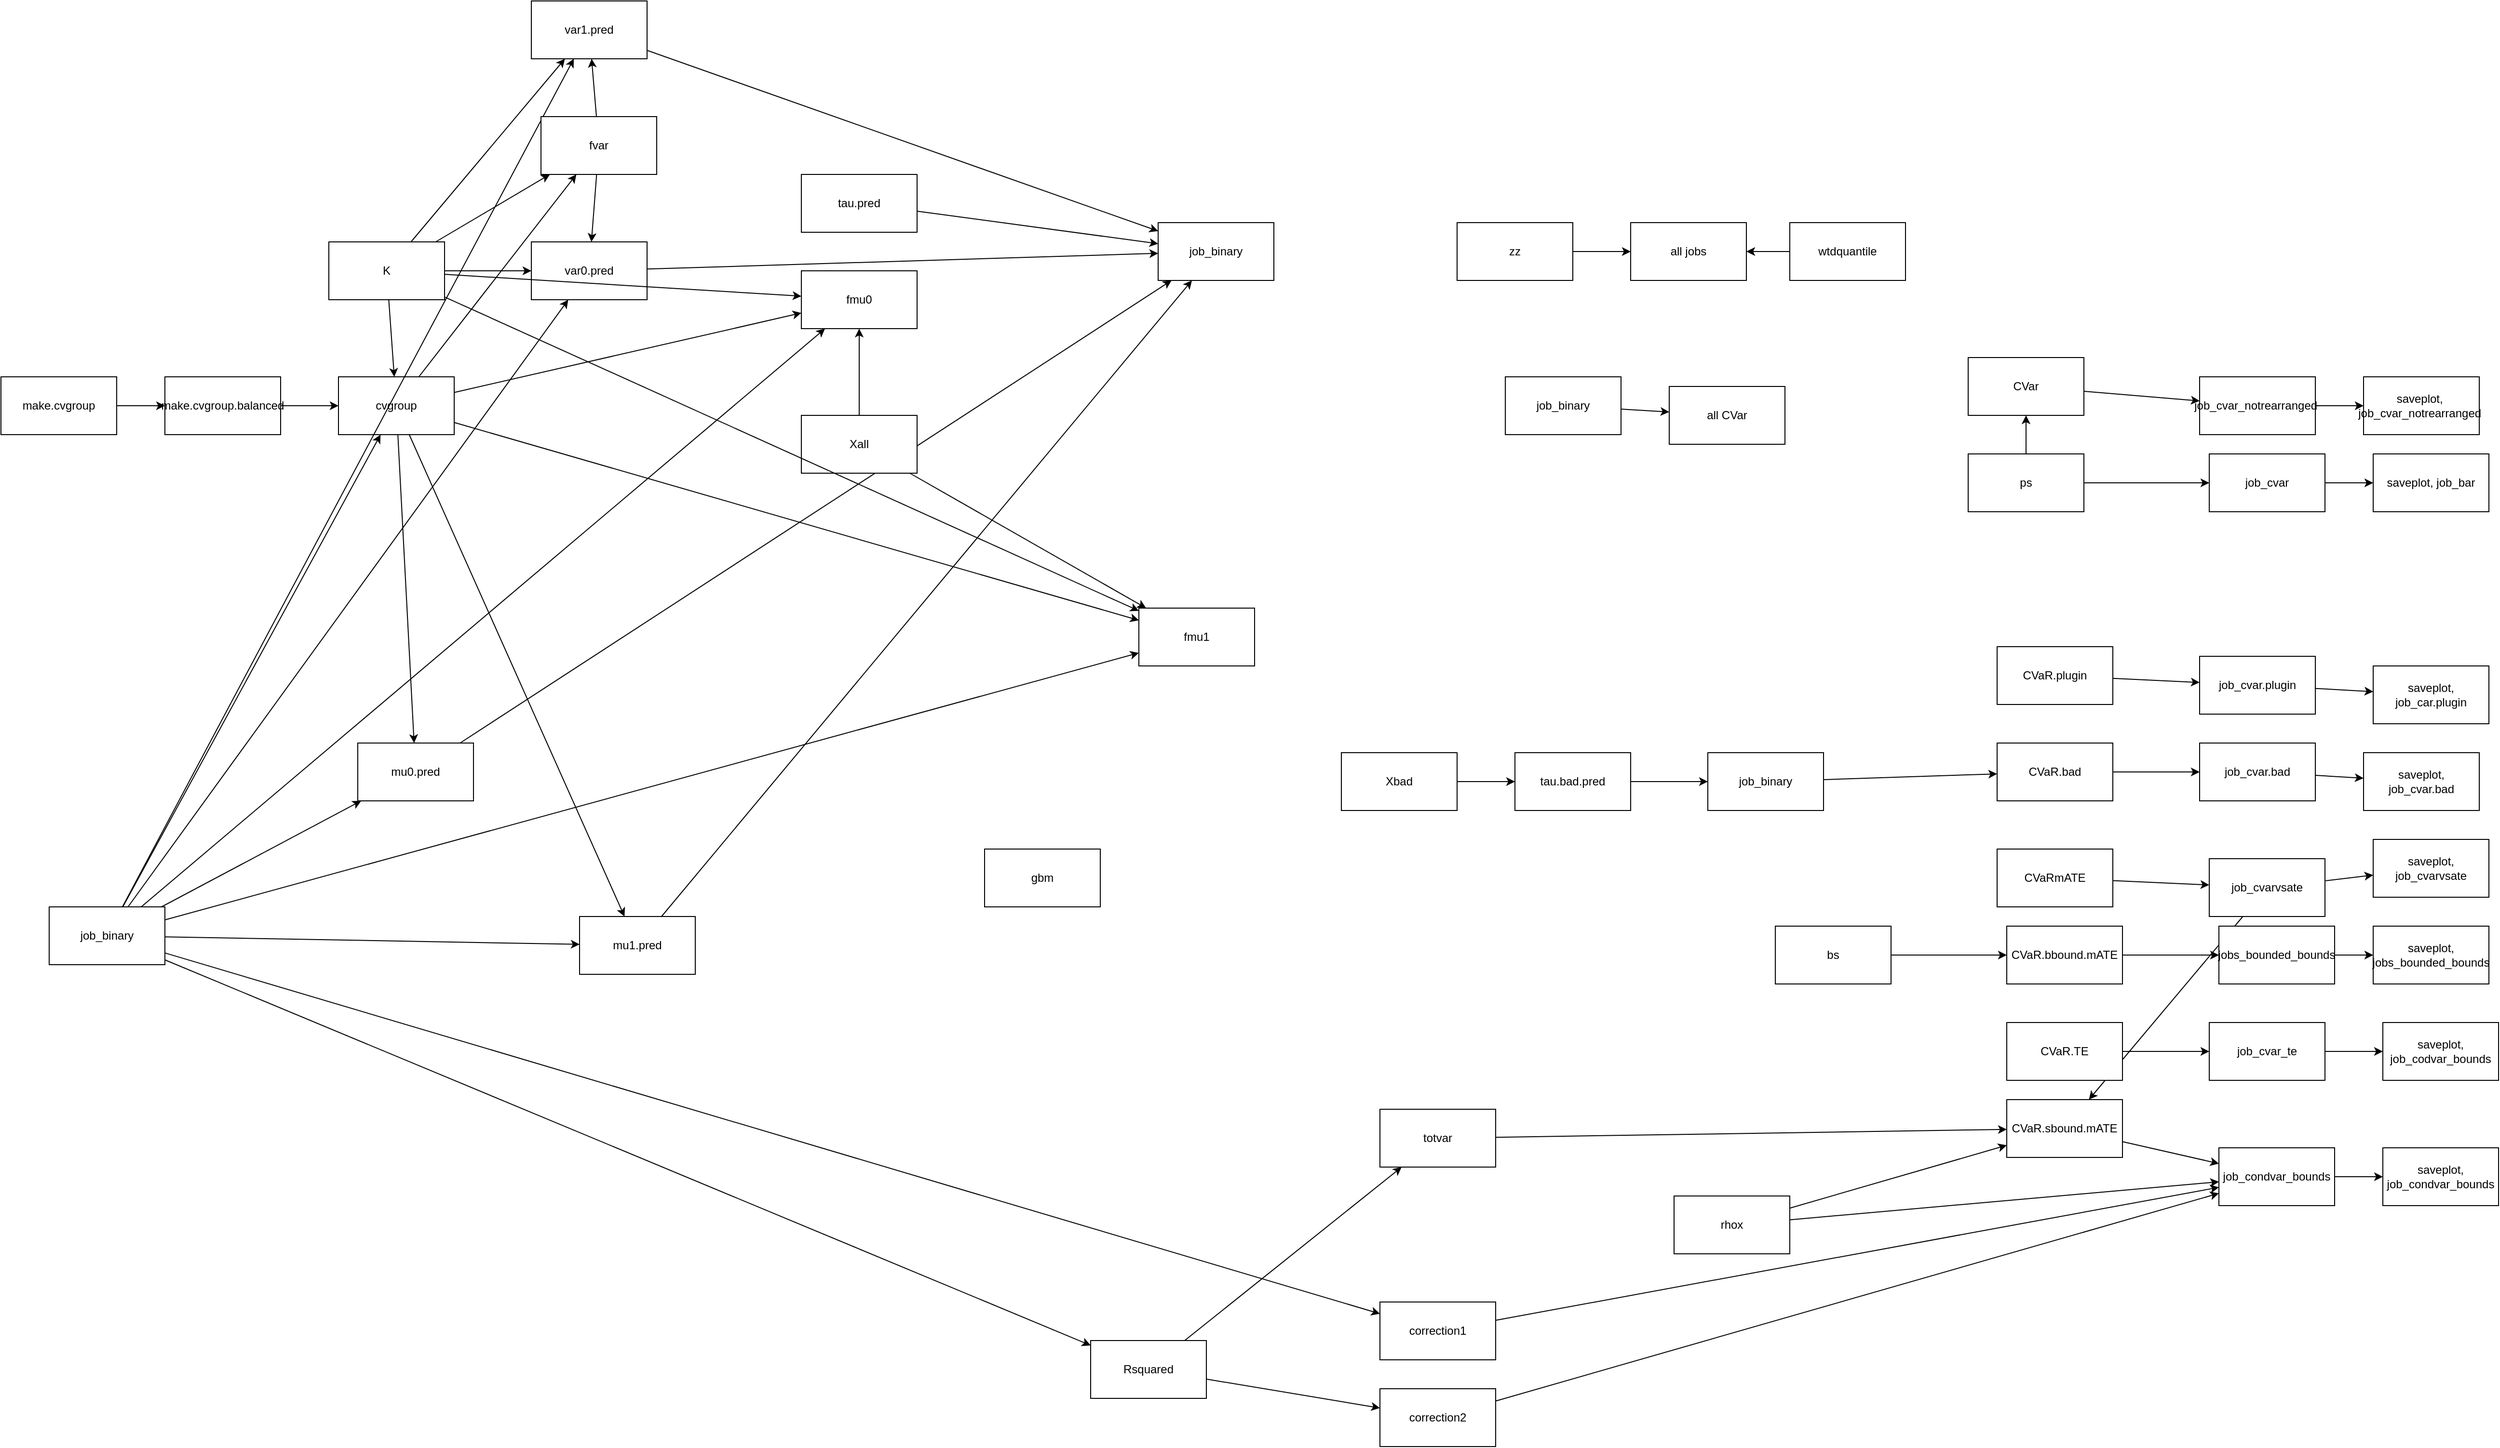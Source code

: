 <mxfile>
    <diagram id="I-GQMskVxhY4szGE62NP" name="Page-1">
        <mxGraphModel dx="5470" dy="3723" grid="1" gridSize="10" guides="1" tooltips="1" connect="1" arrows="1" fold="1" page="1" pageScale="1" pageWidth="850" pageHeight="1100" math="0" shadow="0">
            <root>
                <mxCell id="0"/>
                <mxCell id="1" parent="0"/>
                <mxCell id="79" style="edgeStyle=none;html=1;" edge="1" parent="1" source="2" target="3">
                    <mxGeometry relative="1" as="geometry"/>
                </mxCell>
                <mxCell id="2" value="make.cvgroup" style="whiteSpace=wrap;html=1;" vertex="1" parent="1">
                    <mxGeometry x="-580" y="190" width="120" height="60" as="geometry"/>
                </mxCell>
                <mxCell id="82" style="edgeStyle=none;html=1;" edge="1" parent="1" source="3" target="4">
                    <mxGeometry relative="1" as="geometry"/>
                </mxCell>
                <mxCell id="3" value="make.cvgroup.balanced" style="whiteSpace=wrap;html=1;" vertex="1" parent="1">
                    <mxGeometry x="-410" y="190" width="120" height="60" as="geometry"/>
                </mxCell>
                <mxCell id="91" style="edgeStyle=none;html=1;" edge="1" parent="1" source="4" target="14">
                    <mxGeometry relative="1" as="geometry"/>
                </mxCell>
                <mxCell id="92" style="edgeStyle=none;html=1;" edge="1" parent="1" source="4" target="15">
                    <mxGeometry relative="1" as="geometry"/>
                </mxCell>
                <mxCell id="93" style="edgeStyle=none;html=1;" edge="1" parent="1" source="4" target="6">
                    <mxGeometry relative="1" as="geometry"/>
                </mxCell>
                <mxCell id="94" style="edgeStyle=none;html=1;" edge="1" parent="1" source="4" target="7">
                    <mxGeometry relative="1" as="geometry"/>
                </mxCell>
                <mxCell id="95" style="edgeStyle=none;html=1;" edge="1" parent="1" source="4" target="13">
                    <mxGeometry relative="1" as="geometry"/>
                </mxCell>
                <mxCell id="4" value="cvgroup" style="whiteSpace=wrap;html=1;" vertex="1" parent="1">
                    <mxGeometry x="-230" y="190" width="120" height="60" as="geometry"/>
                </mxCell>
                <mxCell id="96" style="edgeStyle=none;html=1;" edge="1" parent="1" source="6" target="71">
                    <mxGeometry relative="1" as="geometry"/>
                </mxCell>
                <mxCell id="6" value="mu0.pred" style="whiteSpace=wrap;html=1;" vertex="1" parent="1">
                    <mxGeometry x="-210" y="570" width="120" height="60" as="geometry"/>
                </mxCell>
                <mxCell id="97" style="edgeStyle=none;html=1;" edge="1" parent="1" source="7" target="71">
                    <mxGeometry relative="1" as="geometry"/>
                </mxCell>
                <mxCell id="7" value="mu1.pred" style="whiteSpace=wrap;html=1;" vertex="1" parent="1">
                    <mxGeometry x="20" y="750" width="120" height="60" as="geometry"/>
                </mxCell>
                <mxCell id="98" style="edgeStyle=none;html=1;" edge="1" parent="1" source="8" target="71">
                    <mxGeometry relative="1" as="geometry"/>
                </mxCell>
                <mxCell id="8" value="tau.pred" style="whiteSpace=wrap;html=1;" vertex="1" parent="1">
                    <mxGeometry x="250" y="-20" width="120" height="60" as="geometry"/>
                </mxCell>
                <mxCell id="9" value="gbm" style="whiteSpace=wrap;html=1;" vertex="1" parent="1">
                    <mxGeometry x="440" y="680" width="120" height="60" as="geometry"/>
                </mxCell>
                <mxCell id="61" style="edgeStyle=none;html=1;" edge="1" parent="1" source="10" target="4">
                    <mxGeometry relative="1" as="geometry"/>
                </mxCell>
                <mxCell id="62" style="edgeStyle=none;html=1;" edge="1" parent="1" source="10" target="6">
                    <mxGeometry relative="1" as="geometry"/>
                </mxCell>
                <mxCell id="63" style="edgeStyle=none;html=1;" edge="1" parent="1" source="10" target="7">
                    <mxGeometry relative="1" as="geometry"/>
                </mxCell>
                <mxCell id="64" style="edgeStyle=none;html=1;" edge="1" parent="1" source="10" target="14">
                    <mxGeometry relative="1" as="geometry"/>
                </mxCell>
                <mxCell id="65" style="edgeStyle=none;html=1;" edge="1" parent="1" source="10" target="15">
                    <mxGeometry relative="1" as="geometry"/>
                </mxCell>
                <mxCell id="66" style="edgeStyle=none;html=1;" edge="1" parent="1" source="10" target="11">
                    <mxGeometry relative="1" as="geometry"/>
                </mxCell>
                <mxCell id="67" style="edgeStyle=none;html=1;" edge="1" parent="1" source="10" target="12">
                    <mxGeometry relative="1" as="geometry"/>
                </mxCell>
                <mxCell id="68" style="edgeStyle=none;html=1;" edge="1" parent="1" source="10" target="16">
                    <mxGeometry relative="1" as="geometry"/>
                </mxCell>
                <mxCell id="69" style="edgeStyle=none;html=1;" edge="1" parent="1" source="10" target="17">
                    <mxGeometry relative="1" as="geometry"/>
                </mxCell>
                <mxCell id="10" value="job_binary" style="whiteSpace=wrap;html=1;" vertex="1" parent="1">
                    <mxGeometry x="-530" y="740" width="120" height="60" as="geometry"/>
                </mxCell>
                <mxCell id="102" style="edgeStyle=none;html=1;" edge="1" parent="1" source="11" target="71">
                    <mxGeometry relative="1" as="geometry"/>
                </mxCell>
                <mxCell id="11" value="var0.pred" style="whiteSpace=wrap;html=1;" vertex="1" parent="1">
                    <mxGeometry x="-30" y="50" width="120" height="60" as="geometry"/>
                </mxCell>
                <mxCell id="103" style="edgeStyle=none;html=1;" edge="1" parent="1" source="12" target="71">
                    <mxGeometry relative="1" as="geometry"/>
                </mxCell>
                <mxCell id="12" value="var1.pred" style="whiteSpace=wrap;html=1;" vertex="1" parent="1">
                    <mxGeometry x="-30" y="-200" width="120" height="60" as="geometry"/>
                </mxCell>
                <mxCell id="100" style="edgeStyle=none;html=1;" edge="1" parent="1" source="13" target="11">
                    <mxGeometry relative="1" as="geometry"/>
                </mxCell>
                <mxCell id="101" style="edgeStyle=none;html=1;" edge="1" parent="1" source="13" target="12">
                    <mxGeometry relative="1" as="geometry"/>
                </mxCell>
                <mxCell id="13" value="fvar" style="whiteSpace=wrap;html=1;" vertex="1" parent="1">
                    <mxGeometry x="-20" y="-80" width="120" height="60" as="geometry"/>
                </mxCell>
                <mxCell id="14" value="fmu0" style="whiteSpace=wrap;html=1;" vertex="1" parent="1">
                    <mxGeometry x="250" y="80" width="120" height="60" as="geometry"/>
                </mxCell>
                <mxCell id="15" value="fmu1" style="whiteSpace=wrap;html=1;" vertex="1" parent="1">
                    <mxGeometry x="600" y="430" width="120" height="60" as="geometry"/>
                </mxCell>
                <mxCell id="105" style="edgeStyle=none;html=1;" edge="1" parent="1" source="16" target="48">
                    <mxGeometry relative="1" as="geometry"/>
                </mxCell>
                <mxCell id="16" value="correction1" style="whiteSpace=wrap;html=1;" vertex="1" parent="1">
                    <mxGeometry x="850" y="1150" width="120" height="60" as="geometry"/>
                </mxCell>
                <mxCell id="106" style="edgeStyle=none;html=1;" edge="1" parent="1" source="17" target="18">
                    <mxGeometry relative="1" as="geometry"/>
                </mxCell>
                <mxCell id="107" style="edgeStyle=none;html=1;" edge="1" parent="1" source="17" target="45">
                    <mxGeometry relative="1" as="geometry"/>
                </mxCell>
                <mxCell id="17" value="Rsquared" style="whiteSpace=wrap;html=1;" vertex="1" parent="1">
                    <mxGeometry x="550" y="1190" width="120" height="60" as="geometry"/>
                </mxCell>
                <mxCell id="108" style="edgeStyle=none;html=1;" edge="1" parent="1" source="18" target="48">
                    <mxGeometry relative="1" as="geometry"/>
                </mxCell>
                <mxCell id="18" value="correction2" style="whiteSpace=wrap;html=1;" vertex="1" parent="1">
                    <mxGeometry x="850" y="1240" width="120" height="60" as="geometry"/>
                </mxCell>
                <mxCell id="113" style="edgeStyle=none;html=1;startArrow=none;" edge="1" parent="1" source="38" target="47">
                    <mxGeometry relative="1" as="geometry"/>
                </mxCell>
                <mxCell id="114" style="edgeStyle=none;html=1;" edge="1" parent="1" source="20" target="22">
                    <mxGeometry relative="1" as="geometry"/>
                </mxCell>
                <mxCell id="115" style="edgeStyle=none;html=1;" edge="1" parent="1" source="20" target="23">
                    <mxGeometry relative="1" as="geometry"/>
                </mxCell>
                <mxCell id="20" value="ps" style="whiteSpace=wrap;html=1;" vertex="1" parent="1">
                    <mxGeometry x="1460" y="270" width="120" height="60" as="geometry"/>
                </mxCell>
                <mxCell id="130" style="edgeStyle=none;html=1;" edge="1" parent="1" source="21" target="129">
                    <mxGeometry relative="1" as="geometry"/>
                </mxCell>
                <mxCell id="21" value="zz" style="whiteSpace=wrap;html=1;" vertex="1" parent="1">
                    <mxGeometry x="930" y="30" width="120" height="60" as="geometry"/>
                </mxCell>
                <mxCell id="132" style="edgeStyle=none;html=1;" edge="1" parent="1" source="22" target="25">
                    <mxGeometry relative="1" as="geometry"/>
                </mxCell>
                <mxCell id="22" value="CVar" style="whiteSpace=wrap;html=1;" vertex="1" parent="1">
                    <mxGeometry x="1460" y="170" width="120" height="60" as="geometry"/>
                </mxCell>
                <mxCell id="117" style="edgeStyle=none;html=1;" edge="1" parent="1" source="23" target="24">
                    <mxGeometry relative="1" as="geometry"/>
                </mxCell>
                <mxCell id="23" value="job_cvar" style="whiteSpace=wrap;html=1;" vertex="1" parent="1">
                    <mxGeometry x="1710" y="270" width="120" height="60" as="geometry"/>
                </mxCell>
                <mxCell id="24" value="saveplot, job_bar" style="whiteSpace=wrap;html=1;" vertex="1" parent="1">
                    <mxGeometry x="1880" y="270" width="120" height="60" as="geometry"/>
                </mxCell>
                <mxCell id="131" style="edgeStyle=none;html=1;" edge="1" parent="1" source="25" target="26">
                    <mxGeometry relative="1" as="geometry"/>
                </mxCell>
                <mxCell id="25" value="job_cvar_notrearranged&amp;nbsp;" style="whiteSpace=wrap;html=1;" vertex="1" parent="1">
                    <mxGeometry x="1700" y="190" width="120" height="60" as="geometry"/>
                </mxCell>
                <mxCell id="26" value="saveplot,&amp;nbsp;&lt;br&gt;job_cvar_notrearranged&amp;nbsp;" style="whiteSpace=wrap;html=1;" vertex="1" parent="1">
                    <mxGeometry x="1870" y="190" width="120" height="60" as="geometry"/>
                </mxCell>
                <mxCell id="127" style="edgeStyle=none;html=1;" edge="1" parent="1" source="27" target="28">
                    <mxGeometry relative="1" as="geometry"/>
                </mxCell>
                <mxCell id="27" value="CVaR.plugin" style="whiteSpace=wrap;html=1;" vertex="1" parent="1">
                    <mxGeometry x="1490" y="470" width="120" height="60" as="geometry"/>
                </mxCell>
                <mxCell id="128" style="edgeStyle=none;html=1;" edge="1" parent="1" source="28" target="29">
                    <mxGeometry relative="1" as="geometry"/>
                </mxCell>
                <mxCell id="28" value="job_cvar.plugin" style="whiteSpace=wrap;html=1;" vertex="1" parent="1">
                    <mxGeometry x="1700" y="480" width="120" height="60" as="geometry"/>
                </mxCell>
                <mxCell id="29" value="saveplot, job_car.plugin" style="whiteSpace=wrap;html=1;" vertex="1" parent="1">
                    <mxGeometry x="1880" y="490" width="120" height="60" as="geometry"/>
                </mxCell>
                <mxCell id="143" style="edgeStyle=none;html=1;" edge="1" parent="1" source="30" target="31">
                    <mxGeometry relative="1" as="geometry"/>
                </mxCell>
                <mxCell id="30" value="Xbad" style="whiteSpace=wrap;html=1;" vertex="1" parent="1">
                    <mxGeometry x="810" y="580" width="120" height="60" as="geometry"/>
                </mxCell>
                <mxCell id="146" style="edgeStyle=none;html=1;" edge="1" parent="1" source="31" target="144">
                    <mxGeometry relative="1" as="geometry"/>
                </mxCell>
                <mxCell id="31" value="tau.bad.pred" style="whiteSpace=wrap;html=1;" vertex="1" parent="1">
                    <mxGeometry x="990" y="580" width="120" height="60" as="geometry"/>
                </mxCell>
                <mxCell id="125" style="edgeStyle=none;html=1;" edge="1" parent="1" source="33" target="34">
                    <mxGeometry relative="1" as="geometry"/>
                </mxCell>
                <mxCell id="33" value="CVaR.bad" style="whiteSpace=wrap;html=1;" vertex="1" parent="1">
                    <mxGeometry x="1490" y="570" width="120" height="60" as="geometry"/>
                </mxCell>
                <mxCell id="126" style="edgeStyle=none;html=1;" edge="1" parent="1" source="34" target="35">
                    <mxGeometry relative="1" as="geometry"/>
                </mxCell>
                <mxCell id="34" value="job_cvar.bad" style="whiteSpace=wrap;html=1;" vertex="1" parent="1">
                    <mxGeometry x="1700" y="570" width="120" height="60" as="geometry"/>
                </mxCell>
                <mxCell id="35" value="saveplot, job_cvar.bad" style="whiteSpace=wrap;html=1;" vertex="1" parent="1">
                    <mxGeometry x="1870" y="580" width="120" height="60" as="geometry"/>
                </mxCell>
                <mxCell id="122" style="edgeStyle=none;html=1;" edge="1" parent="1" source="37" target="38">
                    <mxGeometry relative="1" as="geometry"/>
                </mxCell>
                <mxCell id="37" value="CVaRmATE" style="whiteSpace=wrap;html=1;" vertex="1" parent="1">
                    <mxGeometry x="1490" y="680" width="120" height="60" as="geometry"/>
                </mxCell>
                <mxCell id="39" value="saveplot, job_cvarvsate" style="whiteSpace=wrap;html=1;" vertex="1" parent="1">
                    <mxGeometry x="1880" y="670" width="120" height="60" as="geometry"/>
                </mxCell>
                <mxCell id="136" style="edgeStyle=none;html=1;" edge="1" parent="1" source="40" target="41">
                    <mxGeometry relative="1" as="geometry"/>
                </mxCell>
                <mxCell id="40" value="bs" style="whiteSpace=wrap;html=1;" vertex="1" parent="1">
                    <mxGeometry x="1260" y="760" width="120" height="60" as="geometry"/>
                </mxCell>
                <mxCell id="121" style="edgeStyle=none;html=1;" edge="1" parent="1" source="41" target="43">
                    <mxGeometry relative="1" as="geometry"/>
                </mxCell>
                <mxCell id="41" value="CVaR.bbound.mATE" style="whiteSpace=wrap;html=1;" vertex="1" parent="1">
                    <mxGeometry x="1500" y="760" width="120" height="60" as="geometry"/>
                </mxCell>
                <mxCell id="118" style="edgeStyle=none;html=1;" edge="1" parent="1" source="43" target="44">
                    <mxGeometry relative="1" as="geometry"/>
                </mxCell>
                <mxCell id="43" value="jobs_bounded_bounds" style="whiteSpace=wrap;html=1;" vertex="1" parent="1">
                    <mxGeometry x="1720" y="760" width="120" height="60" as="geometry"/>
                </mxCell>
                <mxCell id="44" value="saveplot, jobs_bounded_bounds" style="whiteSpace=wrap;html=1;" vertex="1" parent="1">
                    <mxGeometry x="1880" y="760" width="120" height="60" as="geometry"/>
                </mxCell>
                <mxCell id="140" style="edgeStyle=none;html=1;" edge="1" parent="1" source="45" target="47">
                    <mxGeometry relative="1" as="geometry"/>
                </mxCell>
                <mxCell id="45" value="totvar" style="whiteSpace=wrap;html=1;" vertex="1" parent="1">
                    <mxGeometry x="850" y="950" width="120" height="60" as="geometry"/>
                </mxCell>
                <mxCell id="141" style="edgeStyle=none;html=1;" edge="1" parent="1" source="46" target="47">
                    <mxGeometry relative="1" as="geometry"/>
                </mxCell>
                <mxCell id="142" style="edgeStyle=none;html=1;" edge="1" parent="1" source="46" target="48">
                    <mxGeometry relative="1" as="geometry"/>
                </mxCell>
                <mxCell id="46" value="rhox" style="whiteSpace=wrap;html=1;" vertex="1" parent="1">
                    <mxGeometry x="1155" y="1040" width="120" height="60" as="geometry"/>
                </mxCell>
                <mxCell id="57" style="edgeStyle=none;html=1;" edge="1" parent="1" source="47" target="48">
                    <mxGeometry relative="1" as="geometry"/>
                </mxCell>
                <mxCell id="47" value="CVaR.sbound.mATE" style="whiteSpace=wrap;html=1;" vertex="1" parent="1">
                    <mxGeometry x="1500" y="940" width="120" height="60" as="geometry"/>
                </mxCell>
                <mxCell id="56" style="edgeStyle=none;html=1;" edge="1" parent="1" source="48" target="49">
                    <mxGeometry relative="1" as="geometry"/>
                </mxCell>
                <mxCell id="48" value="job_condvar_bounds" style="whiteSpace=wrap;html=1;" vertex="1" parent="1">
                    <mxGeometry x="1720" y="990" width="120" height="60" as="geometry"/>
                </mxCell>
                <mxCell id="49" value="saveplot, job_condvar_bounds" style="whiteSpace=wrap;html=1;" vertex="1" parent="1">
                    <mxGeometry x="1890" y="990" width="120" height="60" as="geometry"/>
                </mxCell>
                <mxCell id="53" style="edgeStyle=none;html=1;" edge="1" parent="1" source="50" target="51">
                    <mxGeometry relative="1" as="geometry"/>
                </mxCell>
                <mxCell id="50" value="CVaR.TE" style="whiteSpace=wrap;html=1;" vertex="1" parent="1">
                    <mxGeometry x="1500" y="860" width="120" height="60" as="geometry"/>
                </mxCell>
                <mxCell id="54" style="edgeStyle=none;html=1;" edge="1" parent="1" source="51" target="52">
                    <mxGeometry relative="1" as="geometry"/>
                </mxCell>
                <mxCell id="51" value="job_cvar_te" style="whiteSpace=wrap;html=1;" vertex="1" parent="1">
                    <mxGeometry x="1710" y="860" width="120" height="60" as="geometry"/>
                </mxCell>
                <mxCell id="52" value="saveplot, job_codvar_bounds" style="whiteSpace=wrap;html=1;" vertex="1" parent="1">
                    <mxGeometry x="1890" y="860" width="120" height="60" as="geometry"/>
                </mxCell>
                <mxCell id="59" style="edgeStyle=none;html=1;" edge="1" parent="1" source="58" target="14">
                    <mxGeometry relative="1" as="geometry"/>
                </mxCell>
                <mxCell id="60" style="edgeStyle=none;html=1;" edge="1" parent="1" source="58" target="15">
                    <mxGeometry relative="1" as="geometry"/>
                </mxCell>
                <mxCell id="58" value="Xall" style="whiteSpace=wrap;html=1;" vertex="1" parent="1">
                    <mxGeometry x="250" y="230" width="120" height="60" as="geometry"/>
                </mxCell>
                <mxCell id="71" value="job_binary" style="whiteSpace=wrap;html=1;" vertex="1" parent="1">
                    <mxGeometry x="620" y="30" width="120" height="60" as="geometry"/>
                </mxCell>
                <mxCell id="84" style="edgeStyle=none;html=1;" edge="1" parent="1" source="83" target="4">
                    <mxGeometry relative="1" as="geometry"/>
                </mxCell>
                <mxCell id="85" style="edgeStyle=none;html=1;" edge="1" parent="1" source="83" target="14">
                    <mxGeometry relative="1" as="geometry"/>
                </mxCell>
                <mxCell id="86" style="edgeStyle=none;html=1;" edge="1" parent="1" source="83" target="15">
                    <mxGeometry relative="1" as="geometry"/>
                </mxCell>
                <mxCell id="87" style="edgeStyle=none;html=1;" edge="1" parent="1" source="83" target="13">
                    <mxGeometry relative="1" as="geometry"/>
                </mxCell>
                <mxCell id="88" style="edgeStyle=none;html=1;" edge="1" parent="1" source="83" target="11">
                    <mxGeometry relative="1" as="geometry"/>
                </mxCell>
                <mxCell id="90" style="edgeStyle=none;html=1;" edge="1" parent="1" source="83" target="12">
                    <mxGeometry relative="1" as="geometry"/>
                </mxCell>
                <mxCell id="83" value="K" style="whiteSpace=wrap;html=1;" vertex="1" parent="1">
                    <mxGeometry x="-240" y="50" width="120" height="60" as="geometry"/>
                </mxCell>
                <mxCell id="124" style="edgeStyle=none;html=1;" edge="1" parent="1" source="38" target="39">
                    <mxGeometry relative="1" as="geometry"/>
                </mxCell>
                <mxCell id="38" value="job_cvarvsate" style="whiteSpace=wrap;html=1;" vertex="1" parent="1">
                    <mxGeometry x="1710" y="690" width="120" height="60" as="geometry"/>
                </mxCell>
                <mxCell id="129" value="all jobs" style="whiteSpace=wrap;html=1;" vertex="1" parent="1">
                    <mxGeometry x="1110" y="30" width="120" height="60" as="geometry"/>
                </mxCell>
                <mxCell id="135" style="edgeStyle=none;html=1;" edge="1" parent="1" source="134" target="129">
                    <mxGeometry relative="1" as="geometry"/>
                </mxCell>
                <mxCell id="134" value="wtdquantile" style="whiteSpace=wrap;html=1;" vertex="1" parent="1">
                    <mxGeometry x="1275" y="30" width="120" height="60" as="geometry"/>
                </mxCell>
                <mxCell id="139" style="edgeStyle=none;html=1;" edge="1" parent="1" source="137" target="138">
                    <mxGeometry relative="1" as="geometry"/>
                </mxCell>
                <mxCell id="137" value="job_binary" style="whiteSpace=wrap;html=1;" vertex="1" parent="1">
                    <mxGeometry x="980" y="190" width="120" height="60" as="geometry"/>
                </mxCell>
                <mxCell id="138" value="all CVar" style="whiteSpace=wrap;html=1;" vertex="1" parent="1">
                    <mxGeometry x="1150" y="200" width="120" height="60" as="geometry"/>
                </mxCell>
                <mxCell id="145" style="edgeStyle=none;html=1;" edge="1" parent="1" source="144" target="33">
                    <mxGeometry relative="1" as="geometry"/>
                </mxCell>
                <mxCell id="144" value="job_binary" style="whiteSpace=wrap;html=1;" vertex="1" parent="1">
                    <mxGeometry x="1190" y="580" width="120" height="60" as="geometry"/>
                </mxCell>
            </root>
        </mxGraphModel>
    </diagram>
</mxfile>